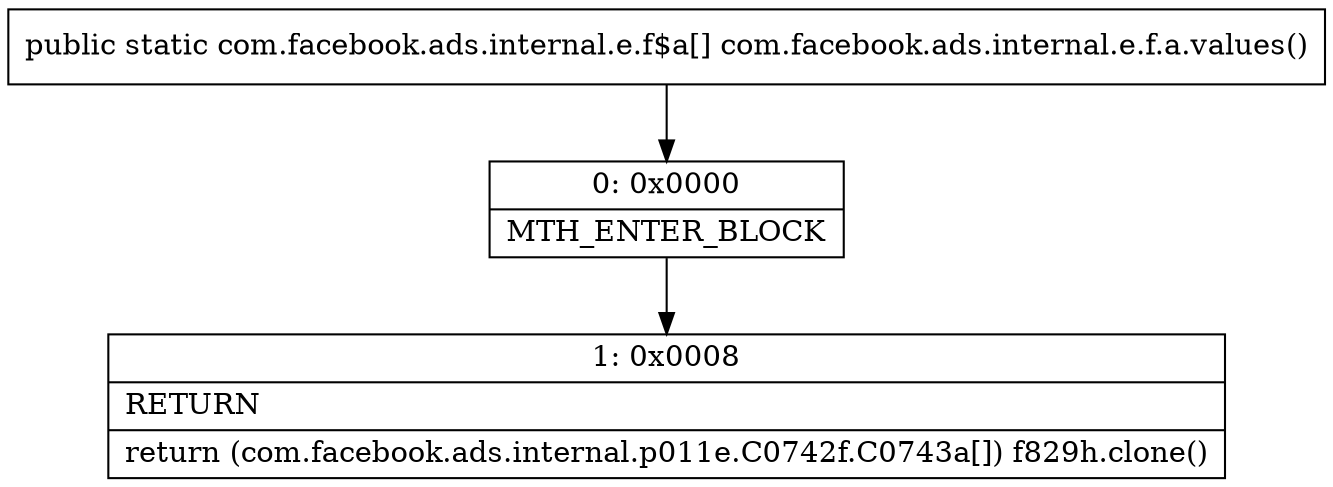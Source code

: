digraph "CFG forcom.facebook.ads.internal.e.f.a.values()[Lcom\/facebook\/ads\/internal\/e\/f$a;" {
Node_0 [shape=record,label="{0\:\ 0x0000|MTH_ENTER_BLOCK\l}"];
Node_1 [shape=record,label="{1\:\ 0x0008|RETURN\l|return (com.facebook.ads.internal.p011e.C0742f.C0743a[]) f829h.clone()\l}"];
MethodNode[shape=record,label="{public static com.facebook.ads.internal.e.f$a[] com.facebook.ads.internal.e.f.a.values() }"];
MethodNode -> Node_0;
Node_0 -> Node_1;
}


